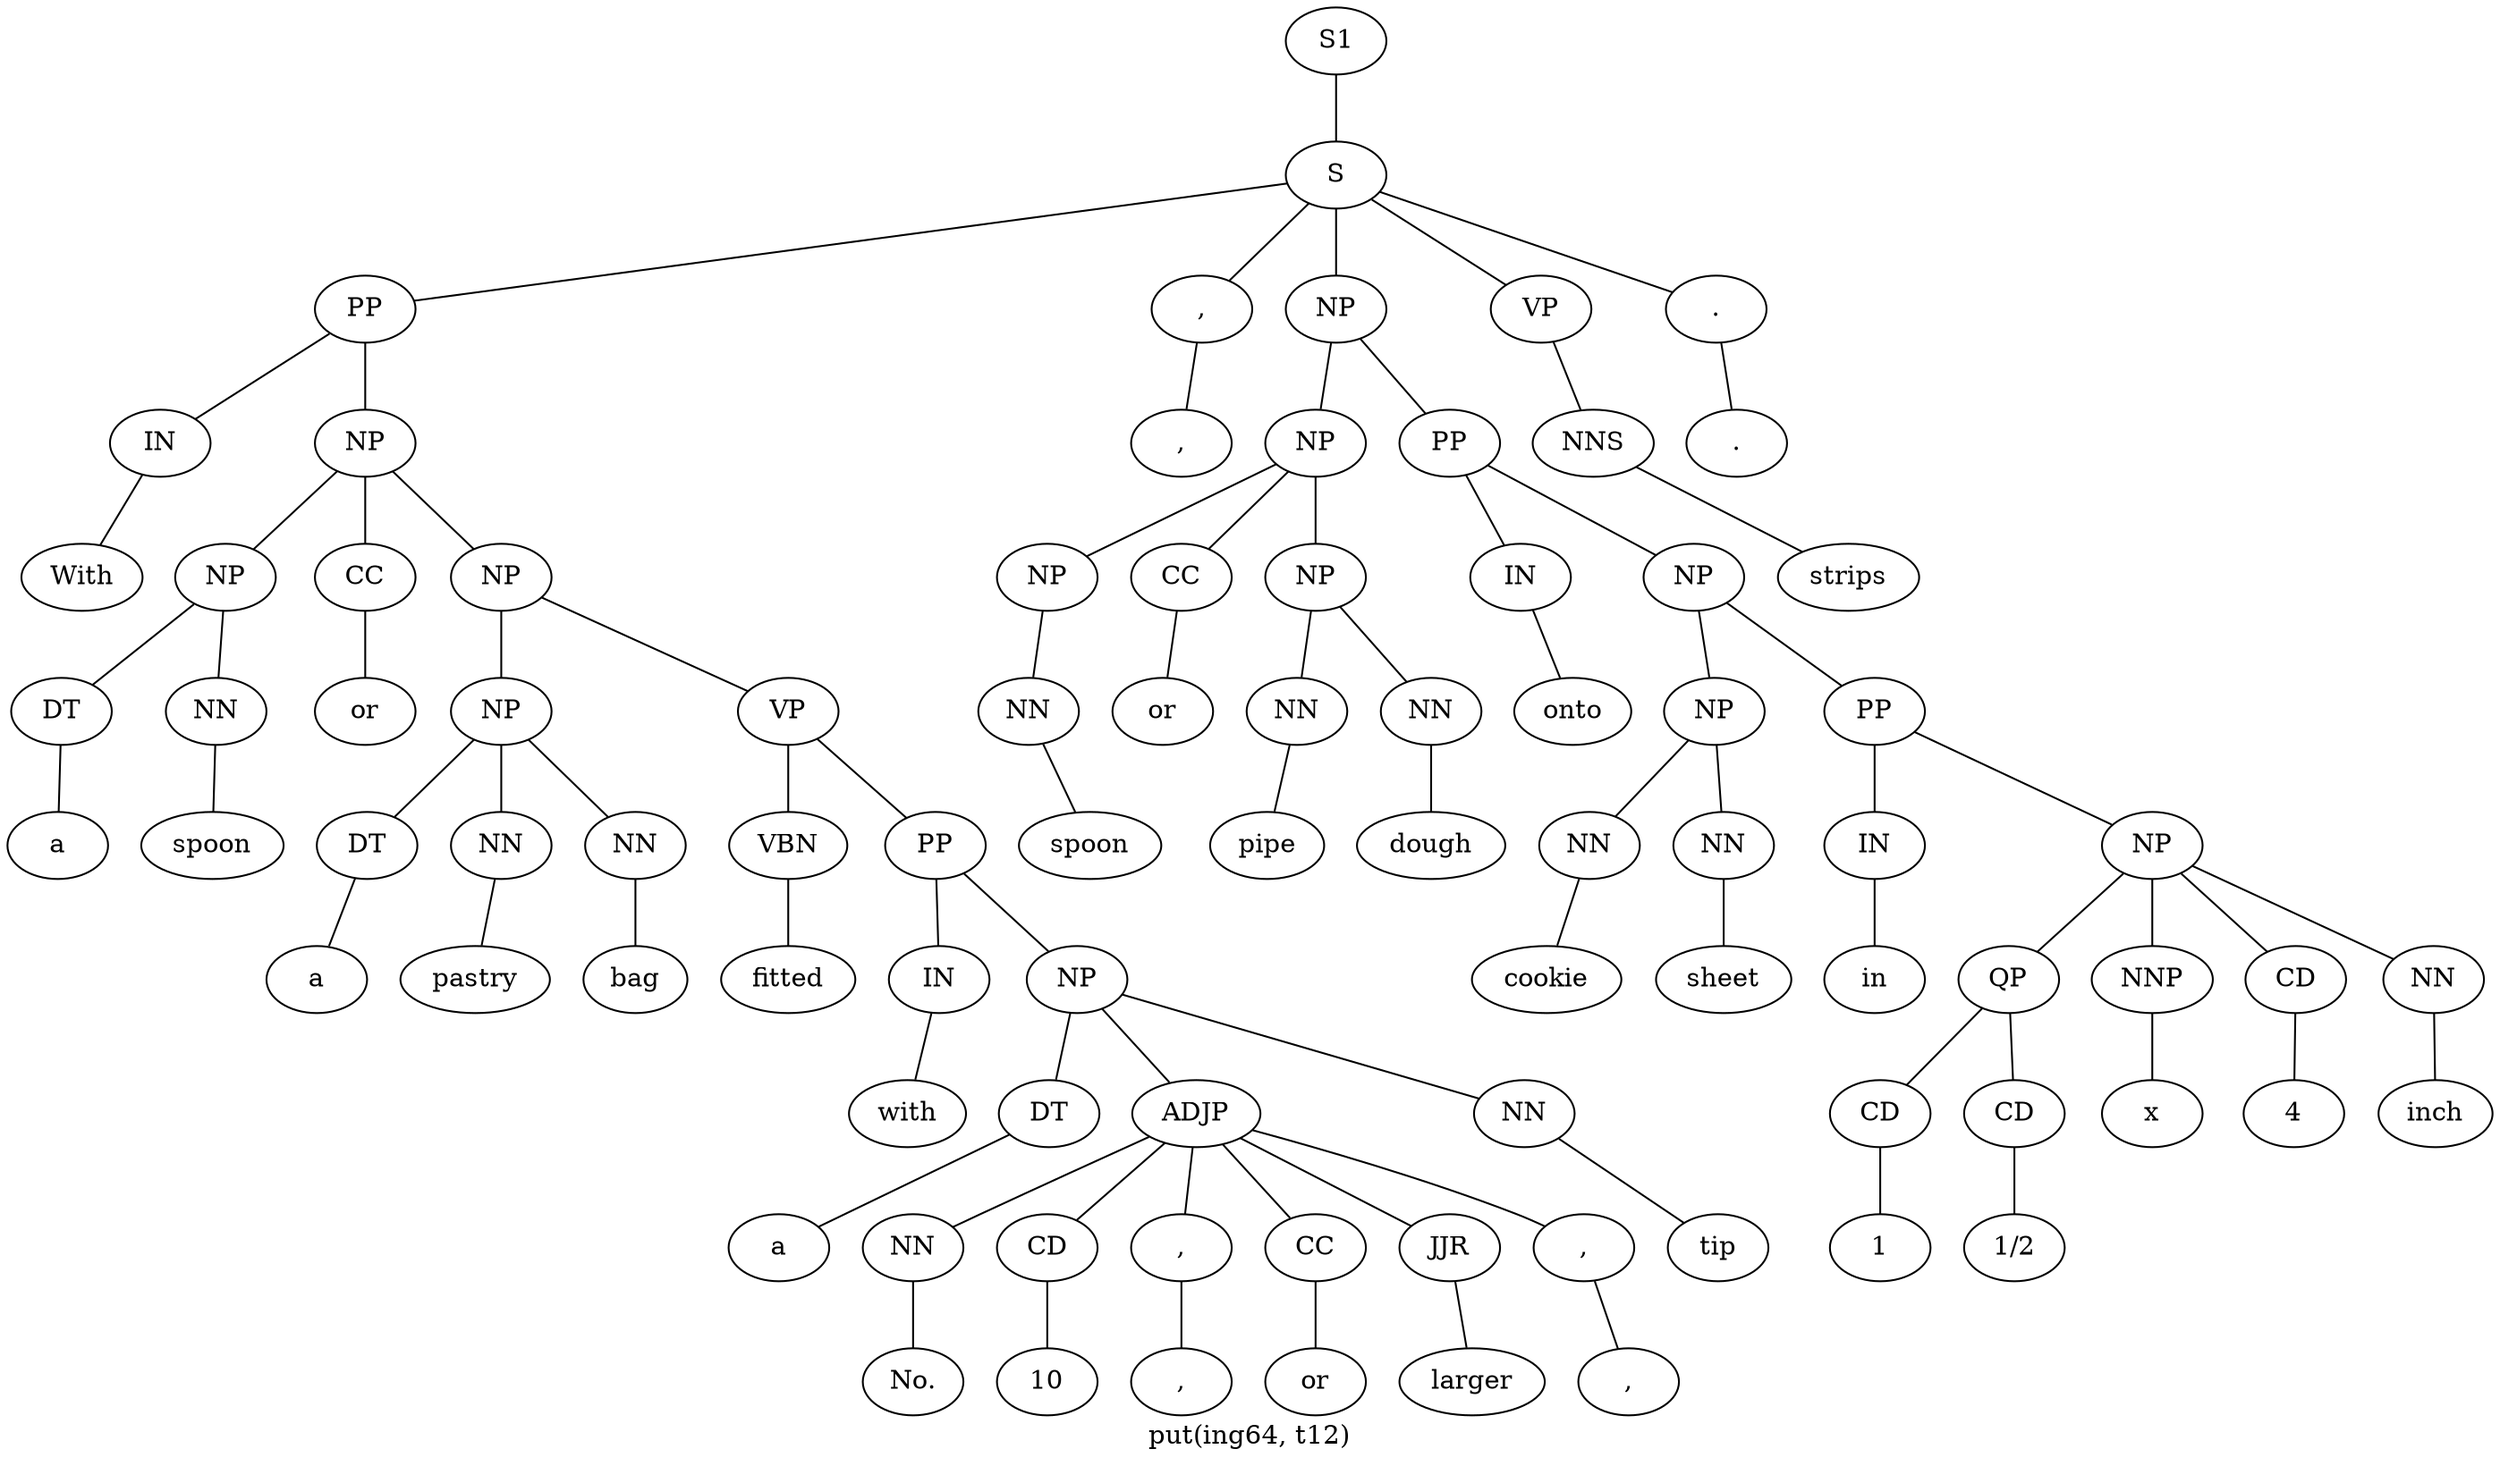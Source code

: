 graph SyntaxGraph {
	label = "put(ing64, t12)";
	Node0 [label="S1"];
	Node1 [label="S"];
	Node2 [label="PP"];
	Node3 [label="IN"];
	Node4 [label="With"];
	Node5 [label="NP"];
	Node6 [label="NP"];
	Node7 [label="DT"];
	Node8 [label="a"];
	Node9 [label="NN"];
	Node10 [label="spoon"];
	Node11 [label="CC"];
	Node12 [label="or"];
	Node13 [label="NP"];
	Node14 [label="NP"];
	Node15 [label="DT"];
	Node16 [label="a"];
	Node17 [label="NN"];
	Node18 [label="pastry"];
	Node19 [label="NN"];
	Node20 [label="bag"];
	Node21 [label="VP"];
	Node22 [label="VBN"];
	Node23 [label="fitted"];
	Node24 [label="PP"];
	Node25 [label="IN"];
	Node26 [label="with"];
	Node27 [label="NP"];
	Node28 [label="DT"];
	Node29 [label="a"];
	Node30 [label="ADJP"];
	Node31 [label="NN"];
	Node32 [label="No."];
	Node33 [label="CD"];
	Node34 [label="10"];
	Node35 [label=","];
	Node36 [label=","];
	Node37 [label="CC"];
	Node38 [label="or"];
	Node39 [label="JJR"];
	Node40 [label="larger"];
	Node41 [label=","];
	Node42 [label=","];
	Node43 [label="NN"];
	Node44 [label="tip"];
	Node45 [label=","];
	Node46 [label=","];
	Node47 [label="NP"];
	Node48 [label="NP"];
	Node49 [label="NP"];
	Node50 [label="NN"];
	Node51 [label="spoon"];
	Node52 [label="CC"];
	Node53 [label="or"];
	Node54 [label="NP"];
	Node55 [label="NN"];
	Node56 [label="pipe"];
	Node57 [label="NN"];
	Node58 [label="dough"];
	Node59 [label="PP"];
	Node60 [label="IN"];
	Node61 [label="onto"];
	Node62 [label="NP"];
	Node63 [label="NP"];
	Node64 [label="NN"];
	Node65 [label="cookie"];
	Node66 [label="NN"];
	Node67 [label="sheet"];
	Node68 [label="PP"];
	Node69 [label="IN"];
	Node70 [label="in"];
	Node71 [label="NP"];
	Node72 [label="QP"];
	Node73 [label="CD"];
	Node74 [label="1"];
	Node75 [label="CD"];
	Node76 [label="1/2"];
	Node77 [label="NNP"];
	Node78 [label="x"];
	Node79 [label="CD"];
	Node80 [label="4"];
	Node81 [label="NN"];
	Node82 [label="inch"];
	Node83 [label="VP"];
	Node84 [label="NNS"];
	Node85 [label="strips"];
	Node86 [label="."];
	Node87 [label="."];

	Node0 -- Node1;
	Node1 -- Node2;
	Node1 -- Node45;
	Node1 -- Node47;
	Node1 -- Node83;
	Node1 -- Node86;
	Node2 -- Node3;
	Node2 -- Node5;
	Node3 -- Node4;
	Node5 -- Node6;
	Node5 -- Node11;
	Node5 -- Node13;
	Node6 -- Node7;
	Node6 -- Node9;
	Node7 -- Node8;
	Node9 -- Node10;
	Node11 -- Node12;
	Node13 -- Node14;
	Node13 -- Node21;
	Node14 -- Node15;
	Node14 -- Node17;
	Node14 -- Node19;
	Node15 -- Node16;
	Node17 -- Node18;
	Node19 -- Node20;
	Node21 -- Node22;
	Node21 -- Node24;
	Node22 -- Node23;
	Node24 -- Node25;
	Node24 -- Node27;
	Node25 -- Node26;
	Node27 -- Node28;
	Node27 -- Node30;
	Node27 -- Node43;
	Node28 -- Node29;
	Node30 -- Node31;
	Node30 -- Node33;
	Node30 -- Node35;
	Node30 -- Node37;
	Node30 -- Node39;
	Node30 -- Node41;
	Node31 -- Node32;
	Node33 -- Node34;
	Node35 -- Node36;
	Node37 -- Node38;
	Node39 -- Node40;
	Node41 -- Node42;
	Node43 -- Node44;
	Node45 -- Node46;
	Node47 -- Node48;
	Node47 -- Node59;
	Node48 -- Node49;
	Node48 -- Node52;
	Node48 -- Node54;
	Node49 -- Node50;
	Node50 -- Node51;
	Node52 -- Node53;
	Node54 -- Node55;
	Node54 -- Node57;
	Node55 -- Node56;
	Node57 -- Node58;
	Node59 -- Node60;
	Node59 -- Node62;
	Node60 -- Node61;
	Node62 -- Node63;
	Node62 -- Node68;
	Node63 -- Node64;
	Node63 -- Node66;
	Node64 -- Node65;
	Node66 -- Node67;
	Node68 -- Node69;
	Node68 -- Node71;
	Node69 -- Node70;
	Node71 -- Node72;
	Node71 -- Node77;
	Node71 -- Node79;
	Node71 -- Node81;
	Node72 -- Node73;
	Node72 -- Node75;
	Node73 -- Node74;
	Node75 -- Node76;
	Node77 -- Node78;
	Node79 -- Node80;
	Node81 -- Node82;
	Node83 -- Node84;
	Node84 -- Node85;
	Node86 -- Node87;
}
